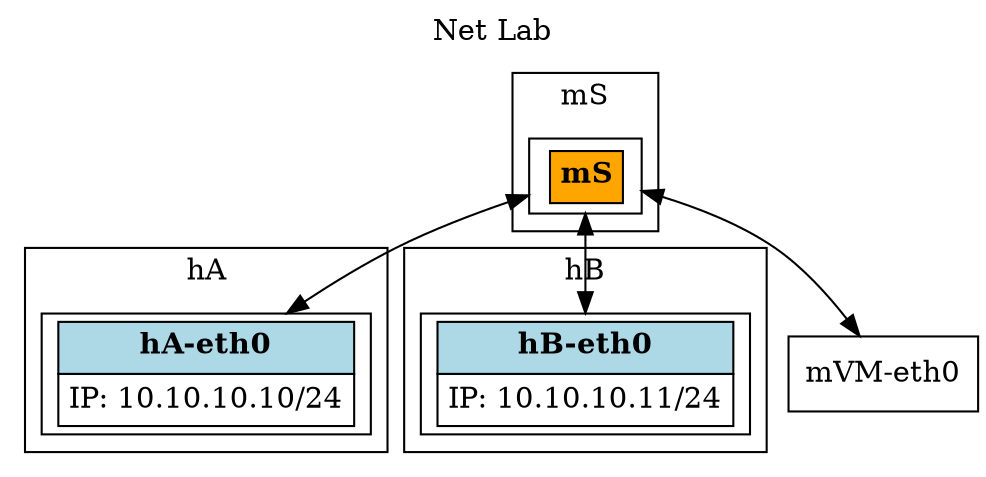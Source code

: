digraph G { 
    label = "Net Lab";
    labelloc = top;
 
    node [shape=record];
    edge [dir=both];
subgraph cluster_0 {
		label = hA;
	
        "hA-eth0" [label=<
            <table border="0" cellborder="1" cellspacing="0" cellpadding="4">
                <tr><td bgcolor="lightblue"><b>hA-eth0</b></td></tr>
                <tr><td align="left">IP: 10.10.10.10/24</td></tr>
            </table>
        >];
	}
subgraph cluster_1 {
		label = hB;
	
        "hB-eth0" [label=<
            <table border="0" cellborder="1" cellspacing="0" cellpadding="4">
                <tr><td bgcolor="lightblue"><b>hB-eth0</b></td></tr>
                <tr><td align="left">IP: 10.10.10.11/24</td></tr>
            </table>
        >];
	}
subgraph cluster_2 {
		label = mS;
	
        "mS" [label=<
            <table border="0" cellborder="1" cellspacing="0" cellpadding="4">
                <tr><td bgcolor="orange"><b>mS</b></td></tr>
            </table>
        >];
	}
 "mS"->"hA-eth0"; 
 "mS"->"hB-eth0"; 
 "mS"->"mVM-eth0"; 
}
